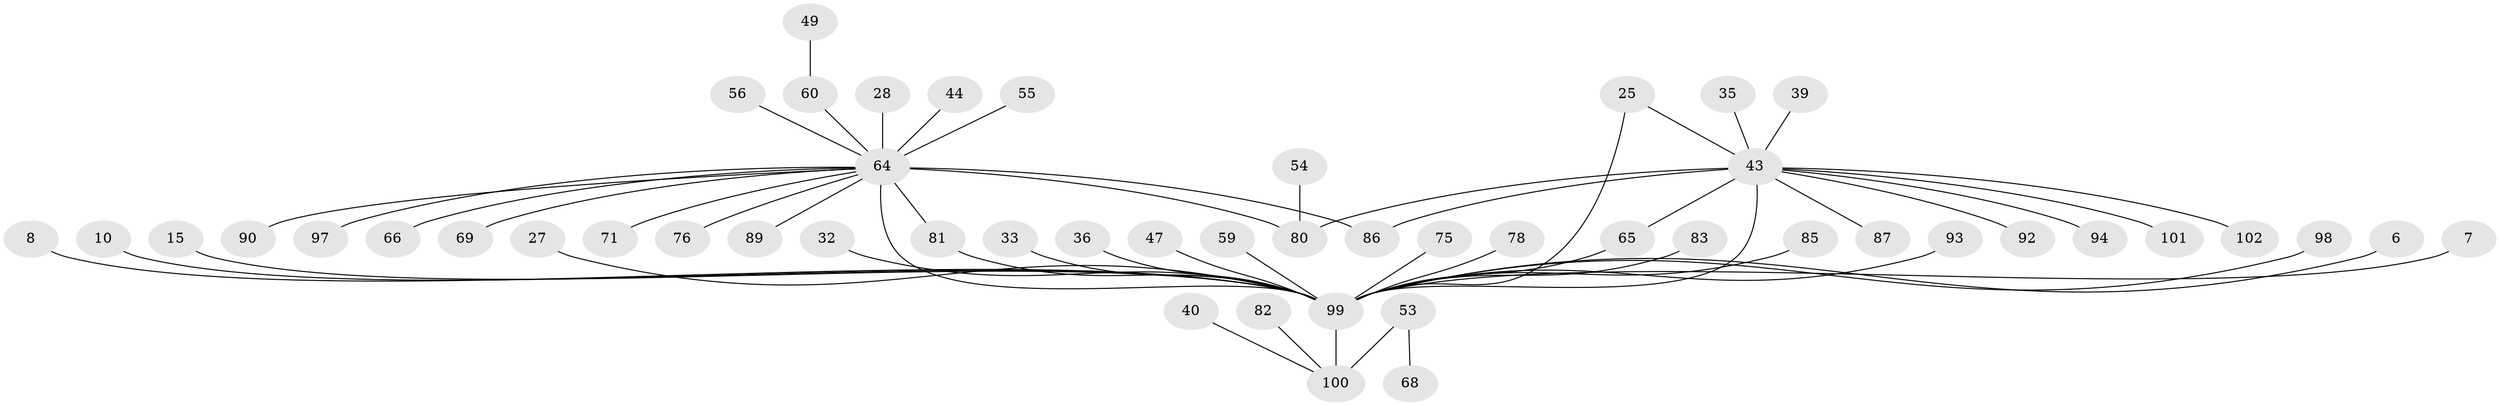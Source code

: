 // original degree distribution, {24: 0.00980392156862745, 14: 0.00980392156862745, 4: 0.06862745098039216, 9: 0.0196078431372549, 11: 0.00980392156862745, 1: 0.4803921568627451, 2: 0.2647058823529412, 8: 0.0196078431372549, 5: 0.0196078431372549, 20: 0.00980392156862745, 3: 0.0784313725490196, 6: 0.00980392156862745}
// Generated by graph-tools (version 1.1) at 2025/51/03/04/25 21:51:34]
// undirected, 51 vertices, 55 edges
graph export_dot {
graph [start="1"]
  node [color=gray90,style=filled];
  6;
  7;
  8;
  10;
  15;
  25 [super="+23"];
  27;
  28;
  32;
  33;
  35;
  36;
  39;
  40;
  43 [super="+4"];
  44 [super="+29+38"];
  47;
  49;
  53;
  54;
  55;
  56;
  59;
  60 [super="+46"];
  64 [super="+30+21+51"];
  65 [super="+41+62"];
  66;
  68;
  69;
  71 [super="+63"];
  75;
  76;
  78;
  80 [super="+17+26+45"];
  81 [super="+73"];
  82;
  83;
  85 [super="+11"];
  86 [super="+74"];
  87;
  89 [super="+24"];
  90;
  92;
  93;
  94;
  97;
  98 [super="+79"];
  99 [super="+84+20+58+96"];
  100 [super="+31+61+48"];
  101;
  102;
  6 -- 99;
  7 -- 99;
  8 -- 99;
  10 -- 99;
  15 -- 99;
  25 -- 43 [weight=2];
  25 -- 99 [weight=2];
  27 -- 99;
  28 -- 64 [weight=2];
  32 -- 99;
  33 -- 99;
  35 -- 43;
  36 -- 99;
  39 -- 43;
  40 -- 100;
  43 -- 65;
  43 -- 99 [weight=6];
  43 -- 101;
  43 -- 102;
  43 -- 86;
  43 -- 87;
  43 -- 92;
  43 -- 94;
  43 -- 80 [weight=3];
  44 -- 64;
  47 -- 99;
  49 -- 60;
  53 -- 68;
  53 -- 100 [weight=3];
  54 -- 80;
  55 -- 64;
  56 -- 64;
  59 -- 99;
  60 -- 64 [weight=2];
  64 -- 66;
  64 -- 69;
  64 -- 71;
  64 -- 76;
  64 -- 81;
  64 -- 86;
  64 -- 89;
  64 -- 90;
  64 -- 97;
  64 -- 80 [weight=2];
  64 -- 99 [weight=8];
  65 -- 99 [weight=2];
  75 -- 99;
  78 -- 99;
  81 -- 99;
  82 -- 100;
  83 -- 99;
  85 -- 99;
  93 -- 99;
  98 -- 99;
  99 -- 100 [weight=7];
}
